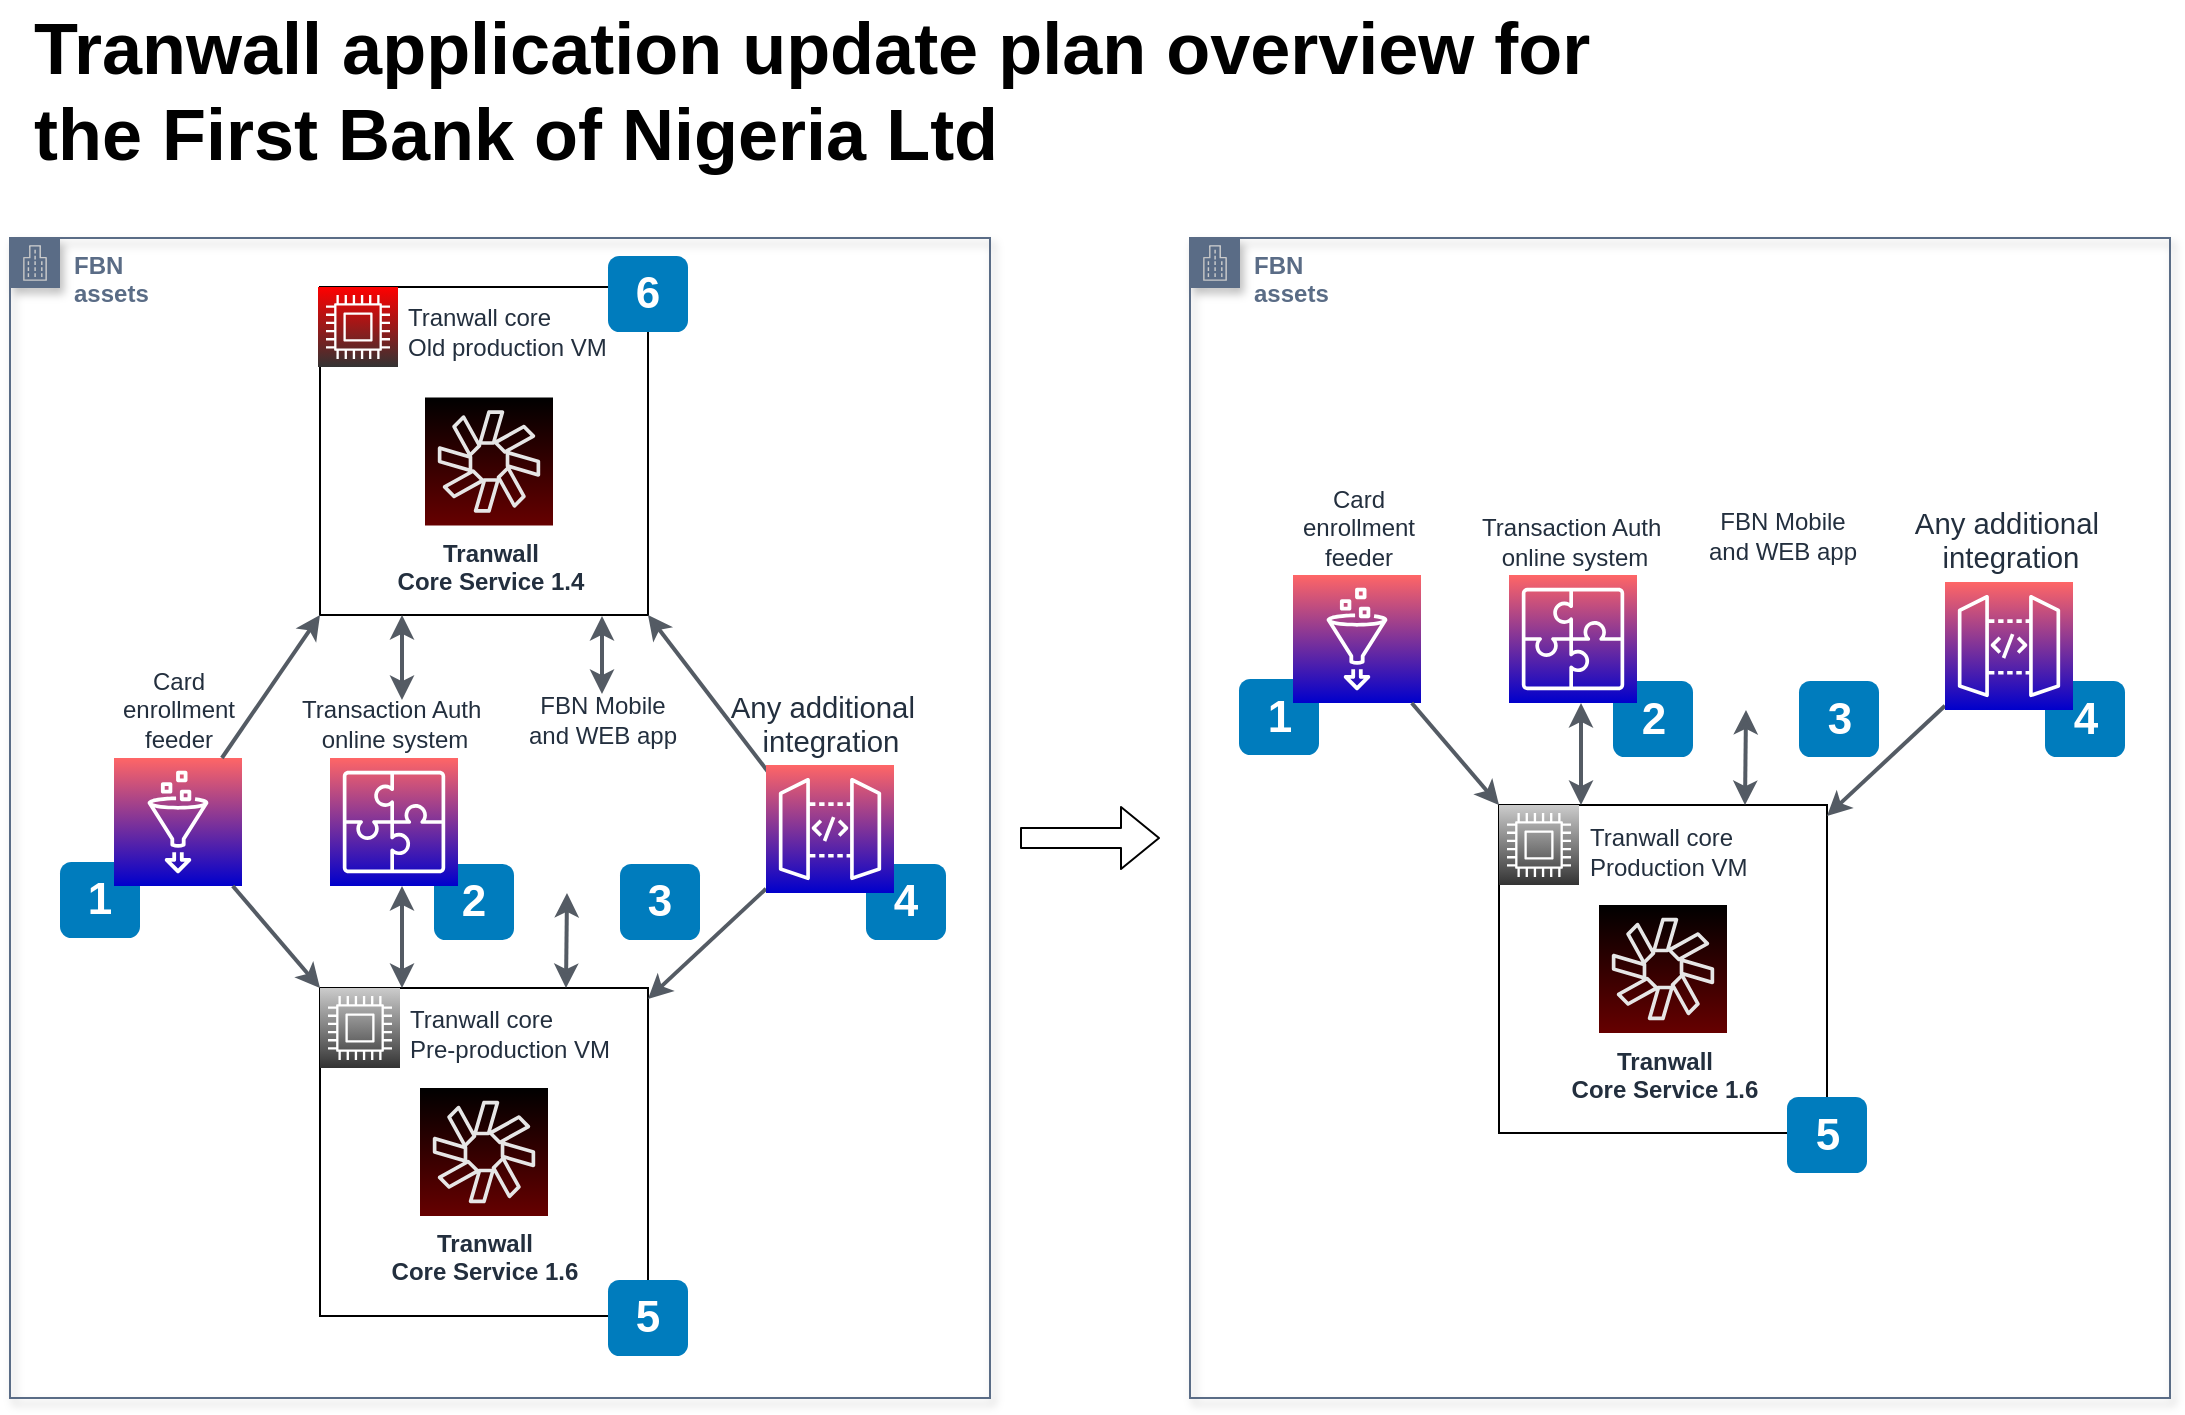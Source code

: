 <mxfile version="13.2.1" type="github">
  <diagram id="IBaJy11QaVMjjwJFgBuy" name="Page-1">
    <mxGraphModel dx="1179" dy="1150" grid="1" gridSize="10" guides="1" tooltips="1" connect="1" arrows="1" fold="1" page="1" pageScale="1" pageWidth="1169" pageHeight="827" math="0" shadow="0">
      <root>
        <mxCell id="0" />
        <mxCell id="1" parent="0" />
        <mxCell id="nzf0ck4mSkzZNCcZiq0Q-2" value="Tranwall application update plan overview for&lt;br&gt;the First Bank of Nigeria Ltd&lt;div style=&quot;font-size: 36px&quot;&gt;&lt;/div&gt;" style="text;html=1;resizable=0;points=[];autosize=1;align=left;verticalAlign=top;spacingTop=-4;fontSize=36;fontStyle=1" parent="1" vertex="1">
          <mxGeometry x="50" y="40" width="790" height="90" as="geometry" />
        </mxCell>
        <mxCell id="MvjQQhtj9anRVqAf9XqP-1" value="FBN&lt;br&gt;assets" style="points=[[0,0],[0.25,0],[0.5,0],[0.75,0],[1,0],[1,0.25],[1,0.5],[1,0.75],[1,1],[0.75,1],[0.5,1],[0.25,1],[0,1],[0,0.75],[0,0.5],[0,0.25]];outlineConnect=0;gradientColor=#ffffff;html=1;whiteSpace=wrap;fontSize=12;fontStyle=1;shape=mxgraph.aws4.group;grIcon=mxgraph.aws4.group_corporate_data_center;strokeColor=#5A6C86;fillColor=none;verticalAlign=top;align=left;spacingLeft=30;fontColor=#5A6C86;dashed=0;shadow=1;" vertex="1" parent="1">
          <mxGeometry x="40" y="159" width="490" height="580" as="geometry" />
        </mxCell>
        <mxCell id="MvjQQhtj9anRVqAf9XqP-2" value="4" style="rounded=1;whiteSpace=wrap;html=1;fillColor=#007CBD;strokeColor=none;fontColor=#FFFFFF;fontStyle=1;fontSize=22;" vertex="1" parent="1">
          <mxGeometry x="468" y="472" width="40" height="38" as="geometry" />
        </mxCell>
        <mxCell id="MvjQQhtj9anRVqAf9XqP-3" value="" style="whiteSpace=wrap;html=1;dashed=0;fontColor=#AAB7B8;fontStyle=0;align=left;verticalAlign=top;strokeColor=#000000;fillColor=none;gradientColor=none;spacingLeft=30;aspect=fixed;" vertex="1" parent="1">
          <mxGeometry x="195" y="183.5" width="164" height="164" as="geometry" />
        </mxCell>
        <mxCell id="MvjQQhtj9anRVqAf9XqP-4" value="2" style="rounded=1;whiteSpace=wrap;html=1;fillColor=#007CBD;strokeColor=none;fontColor=#FFFFFF;fontStyle=1;fontSize=22;" vertex="1" parent="1">
          <mxGeometry x="252" y="472" width="40" height="38" as="geometry" />
        </mxCell>
        <mxCell id="MvjQQhtj9anRVqAf9XqP-5" value="FBN&lt;br&gt;assets" style="points=[[0,0],[0.25,0],[0.5,0],[0.75,0],[1,0],[1,0.25],[1,0.5],[1,0.75],[1,1],[0.75,1],[0.5,1],[0.25,1],[0,1],[0,0.75],[0,0.5],[0,0.25]];outlineConnect=0;gradientColor=#ffffff;html=1;whiteSpace=wrap;fontSize=12;fontStyle=1;shape=mxgraph.aws4.group;grIcon=mxgraph.aws4.group_corporate_data_center;strokeColor=#5A6C86;fillColor=none;verticalAlign=top;align=left;spacingLeft=30;fontColor=#5A6C86;dashed=0;shadow=1;" vertex="1" parent="1">
          <mxGeometry x="630" y="159" width="490" height="580" as="geometry" />
        </mxCell>
        <mxCell id="MvjQQhtj9anRVqAf9XqP-6" value="" style="whiteSpace=wrap;html=1;dashed=0;fontColor=#AAB7B8;fontStyle=0;align=left;verticalAlign=top;strokeColor=#000000;fillColor=none;gradientColor=none;spacingLeft=30;aspect=fixed;" vertex="1" parent="1">
          <mxGeometry x="195" y="534" width="164" height="164" as="geometry" />
        </mxCell>
        <mxCell id="MvjQQhtj9anRVqAf9XqP-7" value="Tranwall core&lt;br&gt;&lt;span style=&quot;text-align: left&quot;&gt;Pre-production VM&lt;br&gt;&lt;/span&gt;" style="outlineConnect=0;fontColor=#232F3E;gradientColor=#CCCCCC;gradientDirection=north;fillColor=#333333;strokeColor=#ffffff;dashed=0;verticalLabelPosition=middle;verticalAlign=middle;align=left;html=1;fontSize=12;fontStyle=0;aspect=fixed;shape=mxgraph.aws4.resourceIcon;resIcon=mxgraph.aws4.compute;labelPosition=right;spacing=5;spacingBottom=-6;" vertex="1" parent="1">
          <mxGeometry x="195" y="534" width="40" height="40" as="geometry" />
        </mxCell>
        <mxCell id="MvjQQhtj9anRVqAf9XqP-8" value="6" style="rounded=1;whiteSpace=wrap;html=1;fillColor=#007CBD;strokeColor=none;fontColor=#FFFFFF;fontStyle=1;fontSize=22;" vertex="1" parent="1">
          <mxGeometry x="339" y="168" width="40" height="38" as="geometry" />
        </mxCell>
        <mxCell id="MvjQQhtj9anRVqAf9XqP-9" value="&lt;span style=&quot;text-align: left&quot;&gt;&lt;b&gt;Tranwall&lt;br&gt;Core Service 1.6&lt;/b&gt;&lt;/span&gt;" style="outlineConnect=0;fontColor=#232F3E;gradientColor=#000000;gradientDirection=north;fillColor=#660000;strokeColor=#E6E6E6;dashed=0;verticalLabelPosition=bottom;verticalAlign=top;align=center;html=1;fontSize=12;fontStyle=0;aspect=fixed;shape=mxgraph.aws4.resourceIcon;resIcon=mxgraph.aws4.chime;shadow=0;" vertex="1" parent="1">
          <mxGeometry x="245" y="584" width="64" height="64" as="geometry" />
        </mxCell>
        <mxCell id="MvjQQhtj9anRVqAf9XqP-10" value="1" style="rounded=1;whiteSpace=wrap;html=1;fillColor=#007CBD;strokeColor=none;fontColor=#FFFFFF;fontStyle=1;fontSize=22;" vertex="1" parent="1">
          <mxGeometry x="65" y="471" width="40" height="38" as="geometry" />
        </mxCell>
        <mxCell id="MvjQQhtj9anRVqAf9XqP-11" value="Tranwall core&lt;br&gt;&lt;span style=&quot;text-align: left&quot;&gt;Old production VM&lt;br&gt;&lt;/span&gt;" style="outlineConnect=0;fontColor=#232F3E;gradientColor=#FF0000;gradientDirection=north;fillColor=#333333;strokeColor=#ffffff;dashed=0;verticalLabelPosition=middle;verticalAlign=middle;align=left;html=1;fontSize=12;fontStyle=0;aspect=fixed;shape=mxgraph.aws4.resourceIcon;resIcon=mxgraph.aws4.compute;labelPosition=right;spacing=5;spacingBottom=-5;" vertex="1" parent="1">
          <mxGeometry x="194" y="183.5" width="40" height="40" as="geometry" />
        </mxCell>
        <mxCell id="MvjQQhtj9anRVqAf9XqP-12" value="Transaction Auth&amp;nbsp;&lt;br&gt;online system" style="outlineConnect=0;fontColor=#232F3E;gradientColor=#FF6666;gradientDirection=north;fillColor=#0000CC;strokeColor=#ffffff;dashed=0;verticalLabelPosition=top;verticalAlign=bottom;align=center;html=1;fontSize=12;fontStyle=0;aspect=fixed;shape=mxgraph.aws4.resourceIcon;resIcon=mxgraph.aws4.application_integration;labelPosition=center;" vertex="1" parent="1">
          <mxGeometry x="200" y="419" width="64" height="64" as="geometry" />
        </mxCell>
        <mxCell id="MvjQQhtj9anRVqAf9XqP-13" value="" style="edgeStyle=orthogonalEdgeStyle;rounded=0;orthogonalLoop=1;jettySize=auto;html=1;strokeColor=#545B64;strokeWidth=2;endFill=1;endArrow=classic;startArrow=classic;startFill=1;entryX=0.25;entryY=1;entryDx=0;entryDy=0;" edge="1" parent="1" target="MvjQQhtj9anRVqAf9XqP-3">
          <mxGeometry relative="1" as="geometry">
            <mxPoint x="236" y="390" as="sourcePoint" />
            <mxPoint x="219" y="348" as="targetPoint" />
            <Array as="points">
              <mxPoint x="236" y="390" />
            </Array>
          </mxGeometry>
        </mxCell>
        <mxCell id="MvjQQhtj9anRVqAf9XqP-14" value="&lt;span style=&quot;text-align: left&quot;&gt;&lt;b&gt;Tranwall&lt;br&gt;Core Service 1.4&lt;/b&gt;&lt;/span&gt;" style="outlineConnect=0;fontColor=#232F3E;gradientColor=#000000;gradientDirection=north;fillColor=#660000;strokeColor=#E6E6E6;dashed=0;verticalLabelPosition=bottom;verticalAlign=top;align=center;html=1;fontSize=12;fontStyle=0;aspect=fixed;shape=mxgraph.aws4.resourceIcon;resIcon=mxgraph.aws4.chime;shadow=0;" vertex="1" parent="1">
          <mxGeometry x="247.5" y="238.75" width="64" height="64" as="geometry" />
        </mxCell>
        <mxCell id="MvjQQhtj9anRVqAf9XqP-15" value="3" style="rounded=1;whiteSpace=wrap;html=1;fillColor=#007CBD;strokeColor=none;fontColor=#FFFFFF;fontStyle=1;fontSize=22;" vertex="1" parent="1">
          <mxGeometry x="345" y="472" width="40" height="38" as="geometry" />
        </mxCell>
        <mxCell id="MvjQQhtj9anRVqAf9XqP-16" value="" style="rounded=0;orthogonalLoop=1;jettySize=auto;html=1;strokeColor=#545B64;strokeWidth=2;endFill=1;endArrow=classic;startArrow=classic;startFill=1;" edge="1" parent="1">
          <mxGeometry relative="1" as="geometry">
            <mxPoint x="336" y="387" as="sourcePoint" />
            <mxPoint x="336" y="348" as="targetPoint" />
          </mxGeometry>
        </mxCell>
        <mxCell id="MvjQQhtj9anRVqAf9XqP-17" value="" style="shape=flexArrow;endArrow=classic;html=1;" edge="1" parent="1">
          <mxGeometry width="50" height="50" relative="1" as="geometry">
            <mxPoint x="545" y="459" as="sourcePoint" />
            <mxPoint x="615" y="459" as="targetPoint" />
          </mxGeometry>
        </mxCell>
        <mxCell id="MvjQQhtj9anRVqAf9XqP-18" value="FBN Mobile&lt;br&gt;and WEB app" style="shape=image;html=1;verticalAlign=bottom;verticalLabelPosition=top;imageAspect=0;aspect=fixed;image=https://cdn0.iconfinder.com/data/icons/business-660/512/283_Mobile_mobile_money_mobile_payment-128.png;dashed=0;fontColor=#232F3E;fontStyle=0;strokeColor=#ffffff;fillColor=#0000CC;gradientColor=#FF6666;gradientDirection=north;labelPosition=center;align=center;" vertex="1" parent="1">
          <mxGeometry x="301" y="416.5" width="70" height="70" as="geometry" />
        </mxCell>
        <mxCell id="MvjQQhtj9anRVqAf9XqP-19" value="5" style="rounded=1;whiteSpace=wrap;html=1;fillColor=#007CBD;strokeColor=none;fontColor=#FFFFFF;fontStyle=1;fontSize=22;" vertex="1" parent="1">
          <mxGeometry x="339" y="680" width="40" height="38" as="geometry" />
        </mxCell>
        <mxCell id="MvjQQhtj9anRVqAf9XqP-20" value="Card &lt;br&gt;enrollment&lt;br&gt;feeder" style="outlineConnect=0;fontColor=#232F3E;gradientColor=#FF6666;gradientDirection=north;fillColor=#0000CC;strokeColor=#ffffff;dashed=0;verticalLabelPosition=top;verticalAlign=bottom;align=center;html=1;fontSize=12;fontStyle=0;aspect=fixed;shape=mxgraph.aws4.resourceIcon;resIcon=mxgraph.aws4.glue;labelPosition=center;" vertex="1" parent="1">
          <mxGeometry x="92" y="419" width="64" height="64" as="geometry" />
        </mxCell>
        <mxCell id="MvjQQhtj9anRVqAf9XqP-21" value="" style="rounded=0;orthogonalLoop=1;jettySize=auto;html=1;strokeColor=#545B64;strokeWidth=2;endFill=1;endArrow=classic;startArrow=none;startFill=0;entryX=0;entryY=1;entryDx=0;entryDy=0;" edge="1" parent="1" source="MvjQQhtj9anRVqAf9XqP-20" target="MvjQQhtj9anRVqAf9XqP-3">
          <mxGeometry relative="1" as="geometry">
            <mxPoint x="399" y="429.5" as="sourcePoint" />
            <mxPoint x="352.6" y="360.78" as="targetPoint" />
          </mxGeometry>
        </mxCell>
        <mxCell id="MvjQQhtj9anRVqAf9XqP-22" value="" style="rounded=0;orthogonalLoop=1;jettySize=auto;html=1;strokeColor=#545B64;strokeWidth=2;endFill=1;endArrow=classic;startArrow=none;startFill=0;entryX=0;entryY=0;entryDx=0;entryDy=0;" edge="1" parent="1" source="MvjQQhtj9anRVqAf9XqP-20" target="MvjQQhtj9anRVqAf9XqP-6">
          <mxGeometry relative="1" as="geometry">
            <mxPoint x="187.28" y="429" as="sourcePoint" />
            <mxPoint x="246" y="357.5" as="targetPoint" />
          </mxGeometry>
        </mxCell>
        <mxCell id="MvjQQhtj9anRVqAf9XqP-23" value="" style="edgeStyle=orthogonalEdgeStyle;rounded=0;orthogonalLoop=1;jettySize=auto;html=1;strokeColor=#545B64;strokeWidth=2;endFill=1;endArrow=classic;startArrow=classic;startFill=1;exitX=0.25;exitY=0;exitDx=0;exitDy=0;" edge="1" parent="1" source="MvjQQhtj9anRVqAf9XqP-6" target="MvjQQhtj9anRVqAf9XqP-12">
          <mxGeometry relative="1" as="geometry">
            <mxPoint x="287" y="400" as="sourcePoint" />
            <mxPoint x="287" y="357.5" as="targetPoint" />
            <Array as="points">
              <mxPoint x="236" y="510" />
              <mxPoint x="236" y="510" />
            </Array>
          </mxGeometry>
        </mxCell>
        <mxCell id="MvjQQhtj9anRVqAf9XqP-24" value="" style="rounded=0;orthogonalLoop=1;jettySize=auto;html=1;strokeColor=#545B64;strokeWidth=2;endFill=1;endArrow=classic;startArrow=classic;startFill=1;exitX=0.25;exitY=1;exitDx=0;exitDy=0;" edge="1" parent="1" source="MvjQQhtj9anRVqAf9XqP-18">
          <mxGeometry relative="1" as="geometry">
            <mxPoint x="399" y="429.5" as="sourcePoint" />
            <mxPoint x="318" y="534" as="targetPoint" />
          </mxGeometry>
        </mxCell>
        <mxCell id="MvjQQhtj9anRVqAf9XqP-25" value="" style="rounded=0;orthogonalLoop=1;jettySize=auto;html=1;strokeColor=#545B64;strokeWidth=2;endFill=1;endArrow=classic;startArrow=none;startFill=0;entryX=1;entryY=1;entryDx=0;entryDy=0;exitX=0.065;exitY=0.117;exitDx=0;exitDy=0;exitPerimeter=0;" edge="1" parent="1" source="MvjQQhtj9anRVqAf9XqP-27" target="MvjQQhtj9anRVqAf9XqP-3">
          <mxGeometry relative="1" as="geometry">
            <mxPoint x="427.472" y="422.5" as="sourcePoint" />
            <mxPoint x="476.52" y="351" as="targetPoint" />
          </mxGeometry>
        </mxCell>
        <mxCell id="MvjQQhtj9anRVqAf9XqP-26" value="" style="rounded=0;orthogonalLoop=1;jettySize=auto;html=1;strokeColor=#545B64;strokeWidth=2;endFill=1;endArrow=classic;startArrow=none;startFill=0;" edge="1" parent="1" source="MvjQQhtj9anRVqAf9XqP-27" target="MvjQQhtj9anRVqAf9XqP-6">
          <mxGeometry relative="1" as="geometry">
            <mxPoint x="161.373" y="493" as="sourcePoint" />
            <mxPoint x="205" y="544" as="targetPoint" />
          </mxGeometry>
        </mxCell>
        <mxCell id="MvjQQhtj9anRVqAf9XqP-27" value="&lt;span lang=&quot;EN-US&quot; style=&quot;font-size: 11.0pt ; font-family: &amp;#34;calibri&amp;#34; , sans-serif&quot;&gt;Any additional&amp;nbsp;&amp;nbsp;&lt;br&gt;integration&lt;/span&gt;" style="outlineConnect=0;fontColor=#232F3E;gradientColor=#FF6666;gradientDirection=north;fillColor=#0000CC;strokeColor=#ffffff;dashed=0;verticalLabelPosition=top;verticalAlign=bottom;align=center;html=1;fontSize=12;fontStyle=0;aspect=fixed;shape=mxgraph.aws4.resourceIcon;resIcon=mxgraph.aws4.api_gateway;labelPosition=center;" vertex="1" parent="1">
          <mxGeometry x="418" y="422.5" width="64" height="64" as="geometry" />
        </mxCell>
        <mxCell id="MvjQQhtj9anRVqAf9XqP-28" value="4" style="rounded=1;whiteSpace=wrap;html=1;fillColor=#007CBD;strokeColor=none;fontColor=#FFFFFF;fontStyle=1;fontSize=22;" vertex="1" parent="1">
          <mxGeometry x="1057.5" y="380.5" width="40" height="38" as="geometry" />
        </mxCell>
        <mxCell id="MvjQQhtj9anRVqAf9XqP-29" value="2" style="rounded=1;whiteSpace=wrap;html=1;fillColor=#007CBD;strokeColor=none;fontColor=#FFFFFF;fontStyle=1;fontSize=22;" vertex="1" parent="1">
          <mxGeometry x="841.5" y="380.5" width="40" height="38" as="geometry" />
        </mxCell>
        <mxCell id="MvjQQhtj9anRVqAf9XqP-30" value="" style="whiteSpace=wrap;html=1;dashed=0;fontColor=#AAB7B8;fontStyle=0;align=left;verticalAlign=top;strokeColor=#000000;fillColor=none;gradientColor=none;spacingLeft=30;aspect=fixed;" vertex="1" parent="1">
          <mxGeometry x="784.5" y="442.5" width="164" height="164" as="geometry" />
        </mxCell>
        <mxCell id="MvjQQhtj9anRVqAf9XqP-31" value="Tranwall core&lt;br&gt;&lt;span style=&quot;text-align: left&quot;&gt;Production VM&lt;br&gt;&lt;/span&gt;" style="outlineConnect=0;fontColor=#232F3E;gradientColor=#CCCCCC;gradientDirection=north;fillColor=#333333;strokeColor=#ffffff;dashed=0;verticalLabelPosition=middle;verticalAlign=middle;align=left;html=1;fontSize=12;fontStyle=0;aspect=fixed;shape=mxgraph.aws4.resourceIcon;resIcon=mxgraph.aws4.compute;labelPosition=right;spacing=5;spacingBottom=-6;" vertex="1" parent="1">
          <mxGeometry x="784.5" y="442.5" width="40" height="40" as="geometry" />
        </mxCell>
        <mxCell id="MvjQQhtj9anRVqAf9XqP-32" value="&lt;span style=&quot;text-align: left&quot;&gt;&lt;b&gt;Tranwall&lt;br&gt;Core Service 1.6&lt;/b&gt;&lt;/span&gt;" style="outlineConnect=0;fontColor=#232F3E;gradientColor=#000000;gradientDirection=north;fillColor=#660000;strokeColor=#E6E6E6;dashed=0;verticalLabelPosition=bottom;verticalAlign=top;align=center;html=1;fontSize=12;fontStyle=0;aspect=fixed;shape=mxgraph.aws4.resourceIcon;resIcon=mxgraph.aws4.chime;shadow=0;" vertex="1" parent="1">
          <mxGeometry x="834.5" y="492.5" width="64" height="64" as="geometry" />
        </mxCell>
        <mxCell id="MvjQQhtj9anRVqAf9XqP-33" value="1" style="rounded=1;whiteSpace=wrap;html=1;fillColor=#007CBD;strokeColor=none;fontColor=#FFFFFF;fontStyle=1;fontSize=22;" vertex="1" parent="1">
          <mxGeometry x="654.5" y="379.5" width="40" height="38" as="geometry" />
        </mxCell>
        <mxCell id="MvjQQhtj9anRVqAf9XqP-34" value="Transaction Auth&amp;nbsp;&lt;br&gt;online system" style="outlineConnect=0;fontColor=#232F3E;gradientColor=#FF6666;gradientDirection=north;fillColor=#0000CC;strokeColor=#ffffff;dashed=0;verticalLabelPosition=top;verticalAlign=bottom;align=center;html=1;fontSize=12;fontStyle=0;aspect=fixed;shape=mxgraph.aws4.resourceIcon;resIcon=mxgraph.aws4.application_integration;labelPosition=center;" vertex="1" parent="1">
          <mxGeometry x="789.5" y="327.5" width="64" height="64" as="geometry" />
        </mxCell>
        <mxCell id="MvjQQhtj9anRVqAf9XqP-35" value="3" style="rounded=1;whiteSpace=wrap;html=1;fillColor=#007CBD;strokeColor=none;fontColor=#FFFFFF;fontStyle=1;fontSize=22;" vertex="1" parent="1">
          <mxGeometry x="934.5" y="380.5" width="40" height="38" as="geometry" />
        </mxCell>
        <mxCell id="MvjQQhtj9anRVqAf9XqP-36" value="FBN Mobile&lt;br&gt;and WEB app" style="shape=image;html=1;verticalAlign=bottom;verticalLabelPosition=top;imageAspect=0;aspect=fixed;image=https://cdn0.iconfinder.com/data/icons/business-660/512/283_Mobile_mobile_money_mobile_payment-128.png;dashed=0;fontColor=#232F3E;fontStyle=0;strokeColor=#ffffff;fillColor=#0000CC;gradientColor=#FF6666;gradientDirection=north;labelPosition=center;align=center;" vertex="1" parent="1">
          <mxGeometry x="890.5" y="325" width="70" height="70" as="geometry" />
        </mxCell>
        <mxCell id="MvjQQhtj9anRVqAf9XqP-37" value="5" style="rounded=1;whiteSpace=wrap;html=1;fillColor=#007CBD;strokeColor=none;fontColor=#FFFFFF;fontStyle=1;fontSize=22;" vertex="1" parent="1">
          <mxGeometry x="928.5" y="588.5" width="40" height="38" as="geometry" />
        </mxCell>
        <mxCell id="MvjQQhtj9anRVqAf9XqP-38" value="Card &lt;br&gt;enrollment&lt;br&gt;feeder" style="outlineConnect=0;fontColor=#232F3E;gradientColor=#FF6666;gradientDirection=north;fillColor=#0000CC;strokeColor=#ffffff;dashed=0;verticalLabelPosition=top;verticalAlign=bottom;align=center;html=1;fontSize=12;fontStyle=0;aspect=fixed;shape=mxgraph.aws4.resourceIcon;resIcon=mxgraph.aws4.glue;labelPosition=center;" vertex="1" parent="1">
          <mxGeometry x="681.5" y="327.5" width="64" height="64" as="geometry" />
        </mxCell>
        <mxCell id="MvjQQhtj9anRVqAf9XqP-39" value="" style="rounded=0;orthogonalLoop=1;jettySize=auto;html=1;strokeColor=#545B64;strokeWidth=2;endFill=1;endArrow=classic;startArrow=none;startFill=0;entryX=0;entryY=0;entryDx=0;entryDy=0;" edge="1" parent="1" source="MvjQQhtj9anRVqAf9XqP-38" target="MvjQQhtj9anRVqAf9XqP-30">
          <mxGeometry relative="1" as="geometry">
            <mxPoint x="776.78" y="337.5" as="sourcePoint" />
            <mxPoint x="835.5" y="266" as="targetPoint" />
          </mxGeometry>
        </mxCell>
        <mxCell id="MvjQQhtj9anRVqAf9XqP-40" value="" style="edgeStyle=orthogonalEdgeStyle;rounded=0;orthogonalLoop=1;jettySize=auto;html=1;strokeColor=#545B64;strokeWidth=2;endFill=1;endArrow=classic;startArrow=classic;startFill=1;exitX=0.25;exitY=0;exitDx=0;exitDy=0;" edge="1" parent="1" source="MvjQQhtj9anRVqAf9XqP-30" target="MvjQQhtj9anRVqAf9XqP-34">
          <mxGeometry relative="1" as="geometry">
            <mxPoint x="876.5" y="308.5" as="sourcePoint" />
            <mxPoint x="876.5" y="266" as="targetPoint" />
            <Array as="points">
              <mxPoint x="825.5" y="418.5" />
              <mxPoint x="825.5" y="418.5" />
            </Array>
          </mxGeometry>
        </mxCell>
        <mxCell id="MvjQQhtj9anRVqAf9XqP-41" value="" style="rounded=0;orthogonalLoop=1;jettySize=auto;html=1;strokeColor=#545B64;strokeWidth=2;endFill=1;endArrow=classic;startArrow=classic;startFill=1;exitX=0.25;exitY=1;exitDx=0;exitDy=0;" edge="1" parent="1" source="MvjQQhtj9anRVqAf9XqP-36">
          <mxGeometry relative="1" as="geometry">
            <mxPoint x="988.5" y="338" as="sourcePoint" />
            <mxPoint x="907.5" y="442.5" as="targetPoint" />
          </mxGeometry>
        </mxCell>
        <mxCell id="MvjQQhtj9anRVqAf9XqP-42" value="" style="rounded=0;orthogonalLoop=1;jettySize=auto;html=1;strokeColor=#545B64;strokeWidth=2;endFill=1;endArrow=classic;startArrow=none;startFill=0;" edge="1" parent="1" source="MvjQQhtj9anRVqAf9XqP-43" target="MvjQQhtj9anRVqAf9XqP-30">
          <mxGeometry relative="1" as="geometry">
            <mxPoint x="750.873" y="401.5" as="sourcePoint" />
            <mxPoint x="794.5" y="452.5" as="targetPoint" />
          </mxGeometry>
        </mxCell>
        <mxCell id="MvjQQhtj9anRVqAf9XqP-43" value="&lt;span lang=&quot;EN-US&quot; style=&quot;font-size: 11.0pt ; font-family: &amp;#34;calibri&amp;#34; , sans-serif&quot;&gt;Any additional&amp;nbsp;&lt;br&gt;integration&lt;/span&gt;" style="outlineConnect=0;fontColor=#232F3E;gradientColor=#FF6666;gradientDirection=north;fillColor=#0000CC;strokeColor=#ffffff;dashed=0;verticalLabelPosition=top;verticalAlign=bottom;align=center;html=1;fontSize=12;fontStyle=0;aspect=fixed;shape=mxgraph.aws4.resourceIcon;resIcon=mxgraph.aws4.api_gateway;labelPosition=center;" vertex="1" parent="1">
          <mxGeometry x="1007.5" y="331" width="64" height="64" as="geometry" />
        </mxCell>
      </root>
    </mxGraphModel>
  </diagram>
</mxfile>
